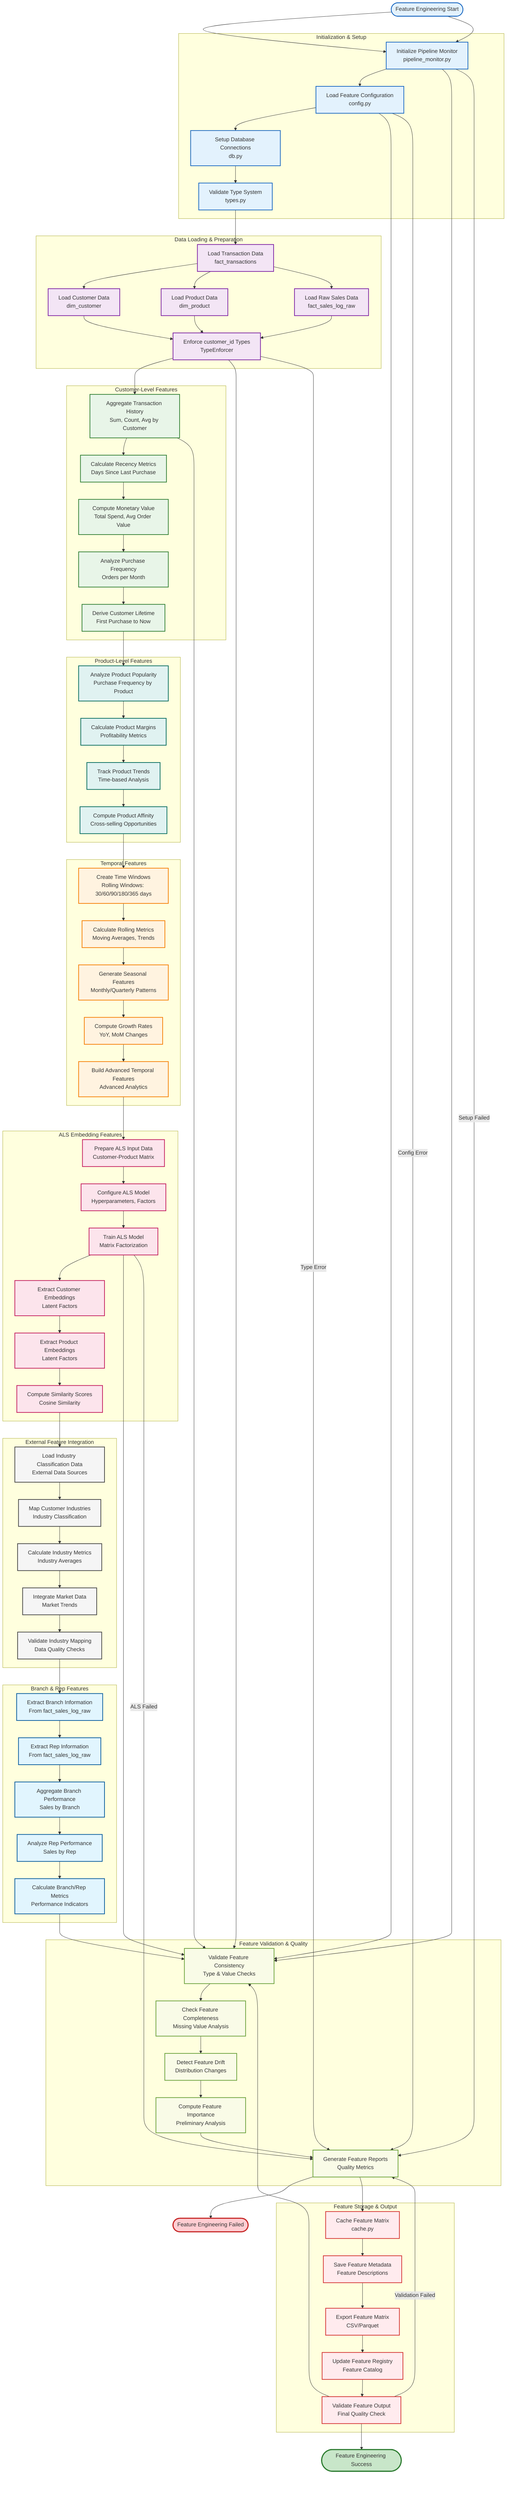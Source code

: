 %% GoSales Engine - Feature Engineering Flow

graph TB
    %% Start
    Start(["Feature Engineering Start"]) --> InitializeMonitor

    %% Initialization Phase
    subgraph "Initialization & Setup"
        InitializeMonitor["Initialize Pipeline Monitor<br/>pipeline_monitor.py"]
        LoadConfiguration["Load Feature Configuration<br/>config.py"]
        SetupDatabase["Setup Database Connections<br/>db.py"]
        ValidateTypeSystem["Validate Type System<br/>types.py"]
    end

    %% Data Loading Phase
    subgraph "Data Loading & Preparation"
        LoadTransactions["Load Transaction Data<br/>fact_transactions"]
        LoadCustomers["Load Customer Data<br/>dim_customer"]
        LoadProducts["Load Product Data<br/>dim_product"]
        LoadRawSalesLog["Load Raw Sales Data<br/>fact_sales_log_raw"]
        EnforceCustomerIdTypes["Enforce customer_id Types<br/>TypeEnforcer"]
    end

    %% Customer Feature Engineering
    subgraph "Customer-Level Features"
        AggregateTransactionHistory["Aggregate Transaction History<br/>Sum, Count, Avg by Customer"]
        CalculateRecency["Calculate Recency Metrics<br/>Days Since Last Purchase"]
        ComputeMonetaryValue["Compute Monetary Value<br/>Total Spend, Avg Order Value"]
        AnalyzePurchaseFrequency["Analyze Purchase Frequency<br/>Orders per Month"]
        DeriveCustomerLifetime["Derive Customer Lifetime<br/>First Purchase to Now"]
    end

    %% Product Feature Engineering
    subgraph "Product-Level Features"
        AnalyzeProductPopularity["Analyze Product Popularity<br/>Purchase Frequency by Product"]
        CalculateProductMargins["Calculate Product Margins<br/>Profitability Metrics"]
        TrackProductTrends["Track Product Trends<br/>Time-based Analysis"]
        ComputeProductAffinity["Compute Product Affinity<br/>Cross-selling Opportunities"]
    end

    %% Temporal Feature Engineering
    subgraph "Temporal Features"
        CreateTimeWindows["Create Time Windows<br/>Rolling Windows: 30/60/90/180/365 days"]
        CalculateRollingMetrics["Calculate Rolling Metrics<br/>Moving Averages, Trends"]
        GenerateSeasonalFeatures["Generate Seasonal Features<br/>Monthly/Quarterly Patterns"]
        ComputeGrowthRates["Compute Growth Rates<br/>YoY, MoM Changes"]
        BuildAdvancedTemporal["Build Advanced Temporal Features<br/>Advanced Analytics"]
    end

    %% Collaborative Filtering Features
    subgraph "ALS Embedding Features"
        PrepareALSInput["Prepare ALS Input Data<br/>Customer-Product Matrix"]
        ConfigureALSModel["Configure ALS Model<br/>Hyperparameters, Factors"]
        TrainALSModel["Train ALS Model<br/>Matrix Factorization"]
        ExtractCustomerEmbeddings["Extract Customer Embeddings<br/>Latent Factors"]
        ExtractProductEmbeddings["Extract Product Embeddings<br/>Latent Factors"]
        ComputeSimilarityScores["Compute Similarity Scores<br/>Cosine Similarity"]
    end

    %% External Feature Integration
    subgraph "External Feature Integration"
        LoadIndustryData["Load Industry Classification Data<br/>External Data Sources"]
        MapCustomerIndustries["Map Customer Industries<br/>Industry Classification"]
        CalculateIndustryMetrics["Calculate Industry Metrics<br/>Industry Averages"]
        IntegrateMarketData["Integrate Market Data<br/>Market Trends"]
        ValidateIndustryMapping["Validate Industry Mapping<br/>Data Quality Checks"]
    end

    %% Branch/Rep Feature Engineering
    subgraph "Branch & Rep Features"
        ExtractBranchInfo["Extract Branch Information<br/>From fact_sales_log_raw"]
        ExtractRepInfo["Extract Rep Information<br/>From fact_sales_log_raw"]
        AggregateBranchPerformance["Aggregate Branch Performance<br/>Sales by Branch"]
        AnalyzeRepPerformance["Analyze Rep Performance<br/>Sales by Rep"]
        CalculateBranchRepMetrics["Calculate Branch/Rep Metrics<br/>Performance Indicators"]
    end

    %% Feature Validation & Quality
    subgraph "Feature Validation & Quality"
        ValidateFeatureConsistency["Validate Feature Consistency<br/>Type & Value Checks"]
        CheckFeatureCompleteness["Check Feature Completeness<br/>Missing Value Analysis"]
        DetectFeatureDrift["Detect Feature Drift<br/>Distribution Changes"]
        ComputeFeatureImportance["Compute Feature Importance<br/>Preliminary Analysis"]
        GenerateFeatureReports["Generate Feature Reports<br/>Quality Metrics"]
    end

    %% Feature Storage & Caching
    subgraph "Feature Storage & Output"
        CacheFeatureMatrix["Cache Feature Matrix<br/>cache.py"]
        SaveFeatureMetadata["Save Feature Metadata<br/>Feature Descriptions"]
        ExportFeatureMatrix["Export Feature Matrix<br/>CSV/Parquet"]
        UpdateFeatureRegistry["Update Feature Registry<br/>Feature Catalog"]
        ValidateFeatureOutput["Validate Feature Output<br/>Final Quality Check"]
    end

    %% End
    ValidateFeatureOutput --> Success(["Feature Engineering Success"])
    GenerateFeatureReports --> Failure(["Feature Engineering Failed"])

    %% Main Flow Connections
    Start --> InitializeMonitor
    InitializeMonitor --> LoadConfiguration
    LoadConfiguration --> SetupDatabase
    SetupDatabase --> ValidateTypeSystem
    ValidateTypeSystem --> LoadTransactions

    LoadTransactions --> LoadCustomers
    LoadTransactions --> LoadProducts
    LoadTransactions --> LoadRawSalesLog
    LoadCustomers --> EnforceCustomerIdTypes
    LoadProducts --> EnforceCustomerIdTypes
    LoadRawSalesLog --> EnforceCustomerIdTypes

    EnforceCustomerIdTypes --> AggregateTransactionHistory
    AggregateTransactionHistory --> CalculateRecency
    CalculateRecency --> ComputeMonetaryValue
    ComputeMonetaryValue --> AnalyzePurchaseFrequency
    AnalyzePurchaseFrequency --> DeriveCustomerLifetime

    DeriveCustomerLifetime --> AnalyzeProductPopularity
    AnalyzeProductPopularity --> CalculateProductMargins
    CalculateProductMargins --> TrackProductTrends
    TrackProductTrends --> ComputeProductAffinity

    ComputeProductAffinity --> CreateTimeWindows
    CreateTimeWindows --> CalculateRollingMetrics
    CalculateRollingMetrics --> GenerateSeasonalFeatures
    GenerateSeasonalFeatures --> ComputeGrowthRates
    ComputeGrowthRates --> BuildAdvancedTemporal

    BuildAdvancedTemporal --> PrepareALSInput
    PrepareALSInput --> ConfigureALSModel
    ConfigureALSModel --> TrainALSModel
    TrainALSModel --> ExtractCustomerEmbeddings
    ExtractCustomerEmbeddings --> ExtractProductEmbeddings
    ExtractProductEmbeddings --> ComputeSimilarityScores

    ComputeSimilarityScores --> LoadIndustryData
    LoadIndustryData --> MapCustomerIndustries
    MapCustomerIndustries --> CalculateIndustryMetrics
    CalculateIndustryMetrics --> IntegrateMarketData
    IntegrateMarketData --> ValidateIndustryMapping

    ValidateIndustryMapping --> ExtractBranchInfo
    ExtractBranchInfo --> ExtractRepInfo
    ExtractRepInfo --> AggregateBranchPerformance
    AggregateBranchPerformance --> AnalyzeRepPerformance
    AnalyzeRepPerformance --> CalculateBranchRepMetrics

    CalculateBranchRepMetrics --> ValidateFeatureConsistency
    ValidateFeatureConsistency --> CheckFeatureCompleteness
    CheckFeatureCompleteness --> DetectFeatureDrift
    DetectFeatureDrift --> ComputeFeatureImportance
    ComputeFeatureImportance --> GenerateFeatureReports

    GenerateFeatureReports --> CacheFeatureMatrix
    CacheFeatureMatrix --> SaveFeatureMetadata
    SaveFeatureMetadata --> ExportFeatureMatrix
    ExportFeatureMatrix --> UpdateFeatureRegistry
    UpdateFeatureRegistry --> ValidateFeatureOutput

    %% Parallel Monitoring
    InitializeMonitor --> ValidateFeatureConsistency
    LoadConfiguration --> ValidateFeatureConsistency
    EnforceCustomerIdTypes --> ValidateFeatureConsistency
    AggregateTransactionHistory --> ValidateFeatureConsistency
    TrainALSModel --> ValidateFeatureConsistency
    ValidateFeatureOutput --> ValidateFeatureConsistency

    %% Error Handling
    InitializeMonitor -->|Setup Failed| GenerateFeatureReports
    LoadConfiguration -->|Config Error| GenerateFeatureReports
    EnforceCustomerIdTypes -->|Type Error| GenerateFeatureReports
    TrainALSModel -->|ALS Failed| GenerateFeatureReports
    ValidateFeatureOutput -->|Validation Failed| GenerateFeatureReports

    %% Styling
    classDef setup fill:#e3f2fd,stroke:#1565c0,stroke-width:2px
    classDef loading fill:#f3e5f5,stroke:#7b1fa2,stroke-width:2px
    classDef customer fill:#e8f5e8,stroke:#2e7d32,stroke-width:2px
    classDef product fill:#e0f2f1,stroke:#00695c,stroke-width:2px
    classDef temporal fill:#fff3e0,stroke:#f57c00,stroke-width:2px
    classDef als fill:#fce4ec,stroke:#c2185b,stroke-width:2px
    classDef external fill:#f5f5f5,stroke:#424242,stroke-width:2px
    classDef branchrep fill:#e1f5fe,stroke:#01579b,stroke-width:2px
    classDef validation fill:#f9fbe7,stroke:#689f38,stroke-width:2px
    classDef storage fill:#ffebee,stroke:#d32f2f,stroke-width:2px
    classDef success fill:#c8e6c9,stroke:#2e7d32,stroke-width:3px
    classDef failure fill:#ffcdd2,stroke:#c62828,stroke-width:3px

    class Start,InitializeMonitor,LoadConfiguration,SetupDatabase,ValidateTypeSystem setup
    class LoadTransactions,LoadCustomers,LoadProducts,LoadRawSalesLog,EnforceCustomerIdTypes loading
    class AggregateTransactionHistory,CalculateRecency,ComputeMonetaryValue,AnalyzePurchaseFrequency,DeriveCustomerLifetime customer
    class AnalyzeProductPopularity,CalculateProductMargins,TrackProductTrends,ComputeProductAffinity product
    class CreateTimeWindows,CalculateRollingMetrics,GenerateSeasonalFeatures,ComputeGrowthRates,BuildAdvancedTemporal temporal
    class PrepareALSInput,ConfigureALSModel,TrainALSModel,ExtractCustomerEmbeddings,ExtractProductEmbeddings,ComputeSimilarityScores als
    class LoadIndustryData,MapCustomerIndustries,CalculateIndustryMetrics,IntegrateMarketData,ValidateIndustryMapping external
    class ExtractBranchInfo,ExtractRepInfo,AggregateBranchPerformance,AnalyzeRepPerformance,CalculateBranchRepMetrics branchrep
    class ValidateFeatureConsistency,CheckFeatureCompleteness,DetectFeatureDrift,ComputeFeatureImportance,GenerateFeatureReports validation
    class CacheFeatureMatrix,SaveFeatureMetadata,ExportFeatureMatrix,UpdateFeatureRegistry,ValidateFeatureOutput storage
    class Success success
    class Failure failure